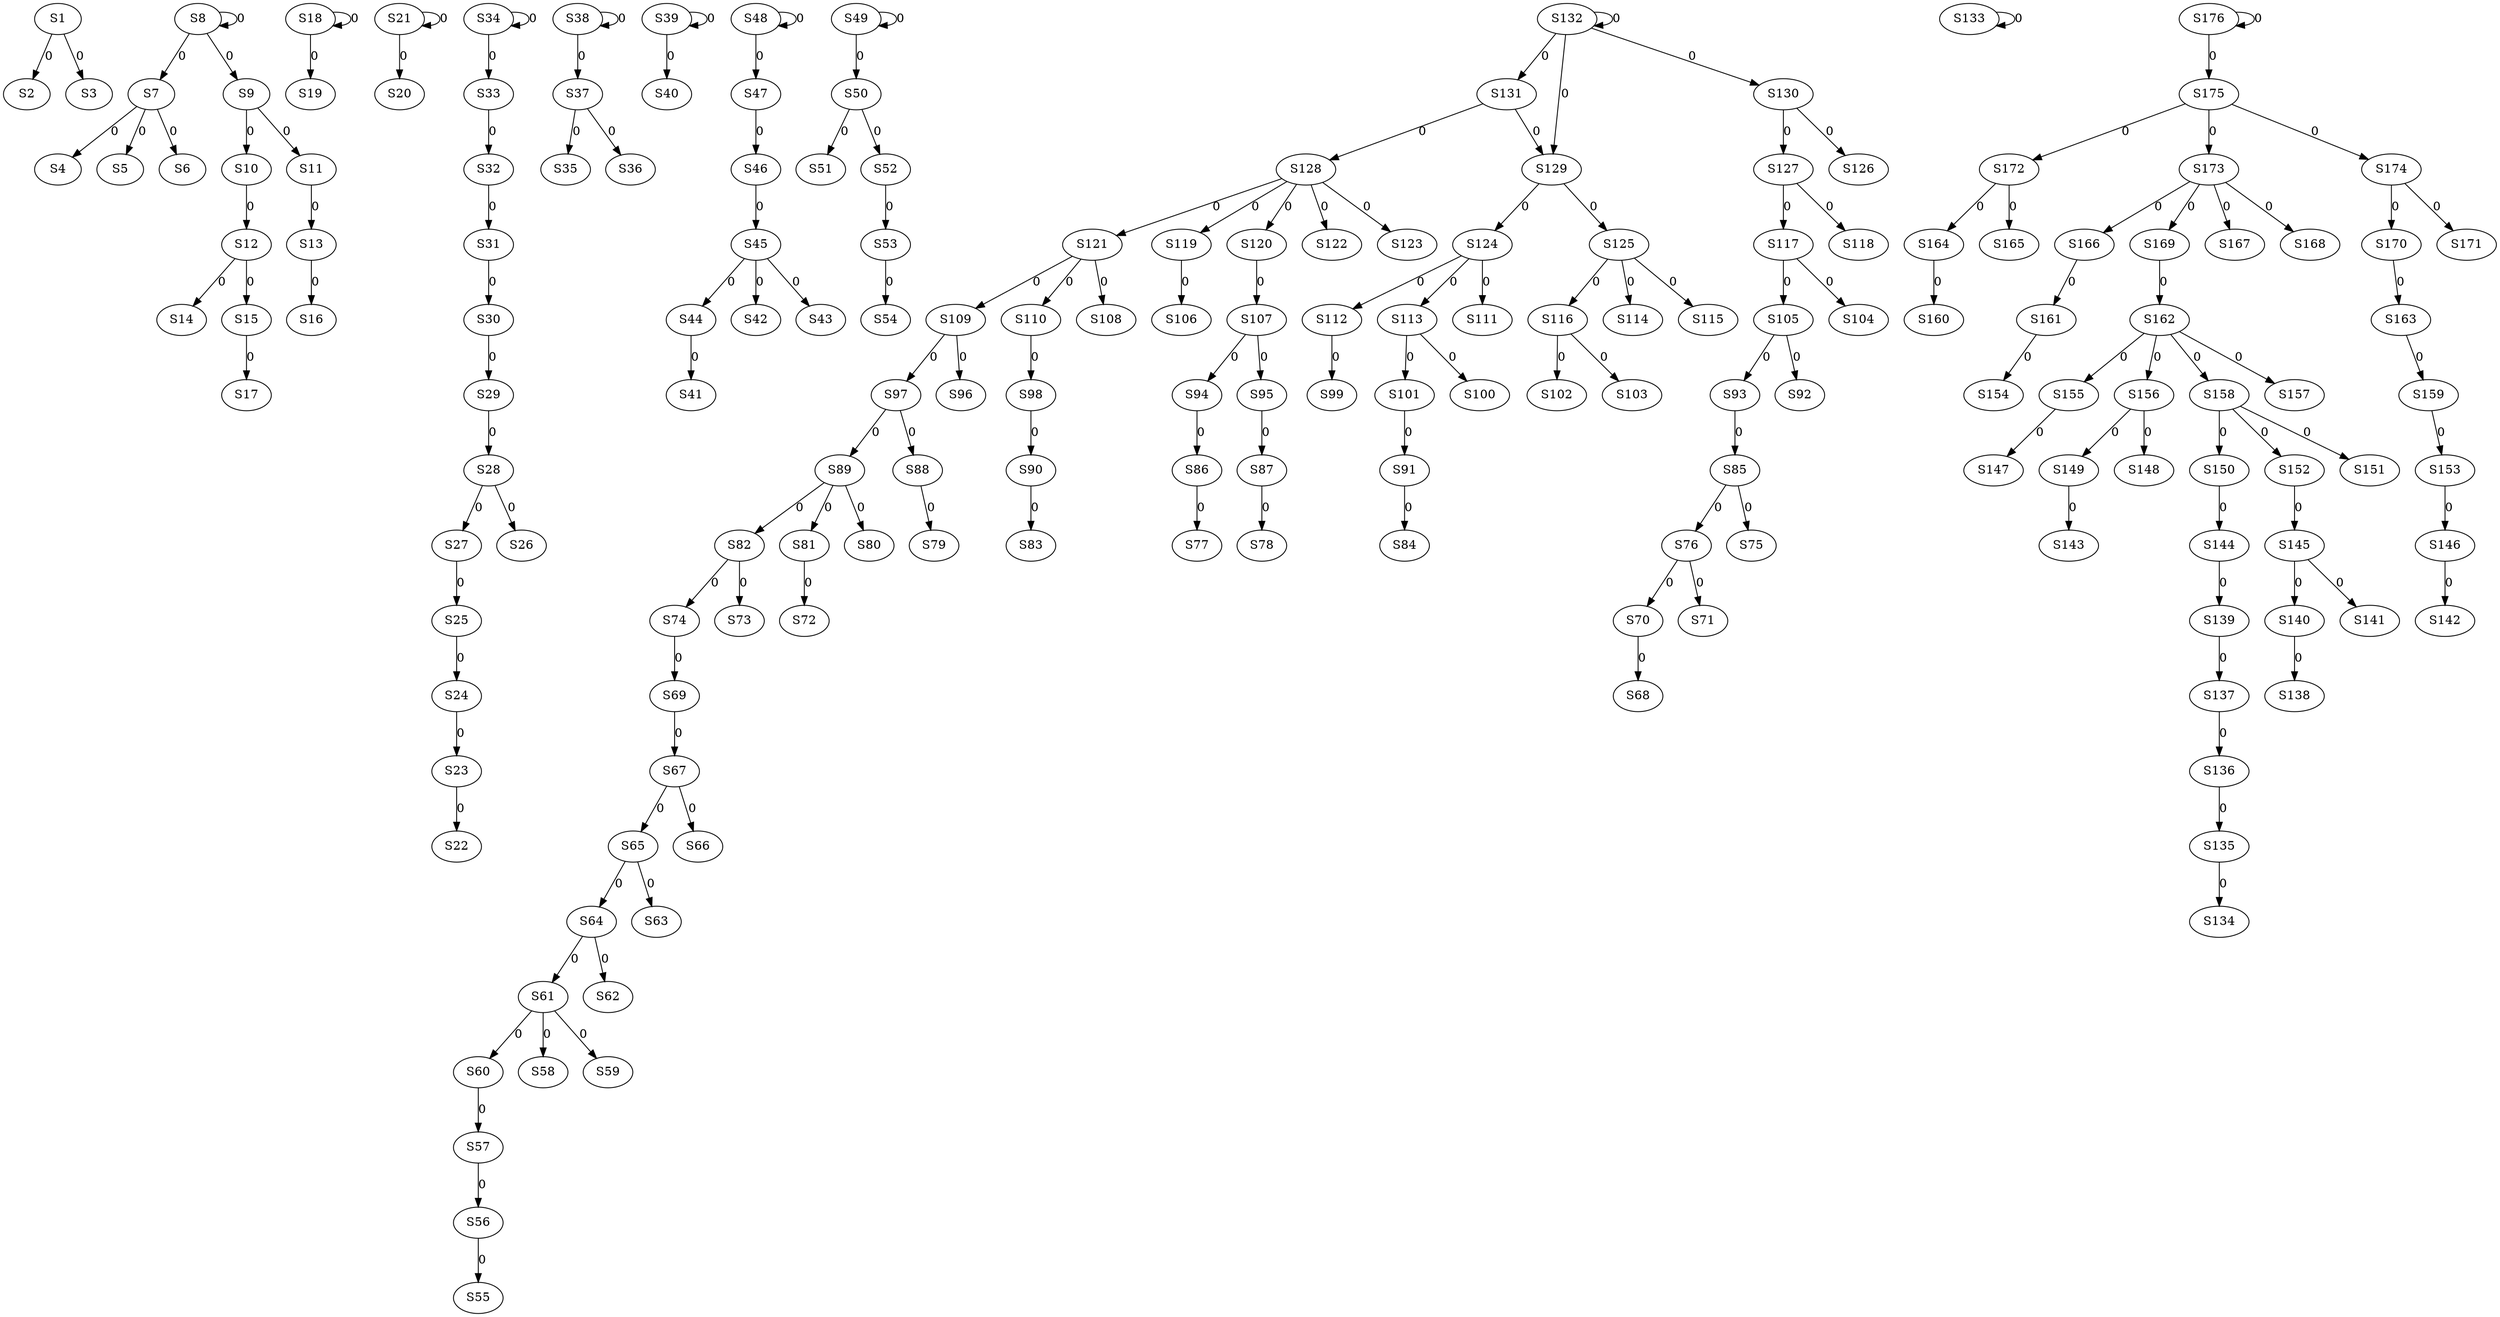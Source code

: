 strict digraph {
	S1 -> S2 [ label = 0 ];
	S1 -> S3 [ label = 0 ];
	S7 -> S4 [ label = 0 ];
	S7 -> S5 [ label = 0 ];
	S7 -> S6 [ label = 0 ];
	S8 -> S7 [ label = 0 ];
	S8 -> S8 [ label = 0 ];
	S8 -> S9 [ label = 0 ];
	S9 -> S10 [ label = 0 ];
	S9 -> S11 [ label = 0 ];
	S10 -> S12 [ label = 0 ];
	S11 -> S13 [ label = 0 ];
	S12 -> S14 [ label = 0 ];
	S12 -> S15 [ label = 0 ];
	S13 -> S16 [ label = 0 ];
	S15 -> S17 [ label = 0 ];
	S18 -> S18 [ label = 0 ];
	S18 -> S19 [ label = 0 ];
	S21 -> S20 [ label = 0 ];
	S21 -> S21 [ label = 0 ];
	S23 -> S22 [ label = 0 ];
	S24 -> S23 [ label = 0 ];
	S25 -> S24 [ label = 0 ];
	S27 -> S25 [ label = 0 ];
	S28 -> S26 [ label = 0 ];
	S28 -> S27 [ label = 0 ];
	S29 -> S28 [ label = 0 ];
	S30 -> S29 [ label = 0 ];
	S31 -> S30 [ label = 0 ];
	S32 -> S31 [ label = 0 ];
	S33 -> S32 [ label = 0 ];
	S34 -> S33 [ label = 0 ];
	S34 -> S34 [ label = 0 ];
	S37 -> S35 [ label = 0 ];
	S37 -> S36 [ label = 0 ];
	S38 -> S37 [ label = 0 ];
	S38 -> S38 [ label = 0 ];
	S39 -> S39 [ label = 0 ];
	S39 -> S40 [ label = 0 ];
	S44 -> S41 [ label = 0 ];
	S45 -> S42 [ label = 0 ];
	S45 -> S43 [ label = 0 ];
	S45 -> S44 [ label = 0 ];
	S46 -> S45 [ label = 0 ];
	S47 -> S46 [ label = 0 ];
	S48 -> S47 [ label = 0 ];
	S48 -> S48 [ label = 0 ];
	S49 -> S49 [ label = 0 ];
	S49 -> S50 [ label = 0 ];
	S50 -> S51 [ label = 0 ];
	S50 -> S52 [ label = 0 ];
	S52 -> S53 [ label = 0 ];
	S53 -> S54 [ label = 0 ];
	S56 -> S55 [ label = 0 ];
	S57 -> S56 [ label = 0 ];
	S60 -> S57 [ label = 0 ];
	S61 -> S58 [ label = 0 ];
	S61 -> S59 [ label = 0 ];
	S61 -> S60 [ label = 0 ];
	S64 -> S61 [ label = 0 ];
	S64 -> S62 [ label = 0 ];
	S65 -> S63 [ label = 0 ];
	S65 -> S64 [ label = 0 ];
	S67 -> S65 [ label = 0 ];
	S67 -> S66 [ label = 0 ];
	S69 -> S67 [ label = 0 ];
	S70 -> S68 [ label = 0 ];
	S74 -> S69 [ label = 0 ];
	S76 -> S70 [ label = 0 ];
	S76 -> S71 [ label = 0 ];
	S81 -> S72 [ label = 0 ];
	S82 -> S73 [ label = 0 ];
	S82 -> S74 [ label = 0 ];
	S85 -> S75 [ label = 0 ];
	S85 -> S76 [ label = 0 ];
	S86 -> S77 [ label = 0 ];
	S87 -> S78 [ label = 0 ];
	S88 -> S79 [ label = 0 ];
	S89 -> S80 [ label = 0 ];
	S89 -> S81 [ label = 0 ];
	S89 -> S82 [ label = 0 ];
	S90 -> S83 [ label = 0 ];
	S91 -> S84 [ label = 0 ];
	S93 -> S85 [ label = 0 ];
	S94 -> S86 [ label = 0 ];
	S95 -> S87 [ label = 0 ];
	S97 -> S88 [ label = 0 ];
	S97 -> S89 [ label = 0 ];
	S98 -> S90 [ label = 0 ];
	S101 -> S91 [ label = 0 ];
	S105 -> S92 [ label = 0 ];
	S105 -> S93 [ label = 0 ];
	S107 -> S94 [ label = 0 ];
	S107 -> S95 [ label = 0 ];
	S109 -> S96 [ label = 0 ];
	S109 -> S97 [ label = 0 ];
	S110 -> S98 [ label = 0 ];
	S112 -> S99 [ label = 0 ];
	S113 -> S100 [ label = 0 ];
	S113 -> S101 [ label = 0 ];
	S116 -> S102 [ label = 0 ];
	S116 -> S103 [ label = 0 ];
	S117 -> S104 [ label = 0 ];
	S117 -> S105 [ label = 0 ];
	S119 -> S106 [ label = 0 ];
	S120 -> S107 [ label = 0 ];
	S121 -> S108 [ label = 0 ];
	S121 -> S109 [ label = 0 ];
	S121 -> S110 [ label = 0 ];
	S124 -> S111 [ label = 0 ];
	S124 -> S112 [ label = 0 ];
	S124 -> S113 [ label = 0 ];
	S125 -> S114 [ label = 0 ];
	S125 -> S115 [ label = 0 ];
	S125 -> S116 [ label = 0 ];
	S127 -> S117 [ label = 0 ];
	S127 -> S118 [ label = 0 ];
	S128 -> S119 [ label = 0 ];
	S128 -> S120 [ label = 0 ];
	S128 -> S121 [ label = 0 ];
	S128 -> S122 [ label = 0 ];
	S128 -> S123 [ label = 0 ];
	S129 -> S124 [ label = 0 ];
	S129 -> S125 [ label = 0 ];
	S130 -> S126 [ label = 0 ];
	S130 -> S127 [ label = 0 ];
	S131 -> S128 [ label = 0 ];
	S131 -> S129 [ label = 0 ];
	S132 -> S130 [ label = 0 ];
	S132 -> S131 [ label = 0 ];
	S132 -> S132 [ label = 0 ];
	S133 -> S133 [ label = 0 ];
	S135 -> S134 [ label = 0 ];
	S136 -> S135 [ label = 0 ];
	S137 -> S136 [ label = 0 ];
	S139 -> S137 [ label = 0 ];
	S140 -> S138 [ label = 0 ];
	S144 -> S139 [ label = 0 ];
	S145 -> S140 [ label = 0 ];
	S145 -> S141 [ label = 0 ];
	S146 -> S142 [ label = 0 ];
	S149 -> S143 [ label = 0 ];
	S150 -> S144 [ label = 0 ];
	S152 -> S145 [ label = 0 ];
	S153 -> S146 [ label = 0 ];
	S155 -> S147 [ label = 0 ];
	S156 -> S148 [ label = 0 ];
	S156 -> S149 [ label = 0 ];
	S158 -> S150 [ label = 0 ];
	S158 -> S151 [ label = 0 ];
	S158 -> S152 [ label = 0 ];
	S159 -> S153 [ label = 0 ];
	S161 -> S154 [ label = 0 ];
	S162 -> S155 [ label = 0 ];
	S162 -> S156 [ label = 0 ];
	S162 -> S157 [ label = 0 ];
	S162 -> S158 [ label = 0 ];
	S163 -> S159 [ label = 0 ];
	S164 -> S160 [ label = 0 ];
	S166 -> S161 [ label = 0 ];
	S169 -> S162 [ label = 0 ];
	S170 -> S163 [ label = 0 ];
	S172 -> S164 [ label = 0 ];
	S172 -> S165 [ label = 0 ];
	S173 -> S166 [ label = 0 ];
	S173 -> S167 [ label = 0 ];
	S173 -> S168 [ label = 0 ];
	S173 -> S169 [ label = 0 ];
	S174 -> S170 [ label = 0 ];
	S174 -> S171 [ label = 0 ];
	S175 -> S172 [ label = 0 ];
	S175 -> S173 [ label = 0 ];
	S175 -> S174 [ label = 0 ];
	S176 -> S175 [ label = 0 ];
	S176 -> S176 [ label = 0 ];
	S132 -> S129 [ label = 0 ];
}